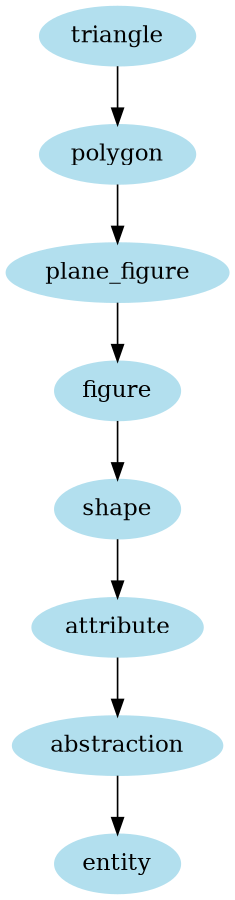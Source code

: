 digraph unix {
	node [color=lightblue2 style=filled]
	size="6,6"
	triangle -> polygon
	polygon -> plane_figure
	plane_figure -> figure
	figure -> shape
	shape -> attribute
	attribute -> abstraction
	abstraction -> entity
}
